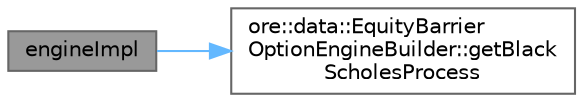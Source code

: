 digraph "engineImpl"
{
 // INTERACTIVE_SVG=YES
 // LATEX_PDF_SIZE
  bgcolor="transparent";
  edge [fontname=Helvetica,fontsize=10,labelfontname=Helvetica,labelfontsize=10];
  node [fontname=Helvetica,fontsize=10,shape=box,height=0.2,width=0.4];
  rankdir="LR";
  Node1 [label="engineImpl",height=0.2,width=0.4,color="gray40", fillcolor="grey60", style="filled", fontcolor="black",tooltip=" "];
  Node1 -> Node2 [color="steelblue1",style="solid"];
  Node2 [label="ore::data::EquityBarrier\lOptionEngineBuilder::getBlack\lScholesProcess",height=0.2,width=0.4,color="grey40", fillcolor="white", style="filled",URL="$classore_1_1data_1_1_equity_barrier_option_engine_builder.html#acf84f60dc29b08170e36a0edf0eece93",tooltip=" "];
}
